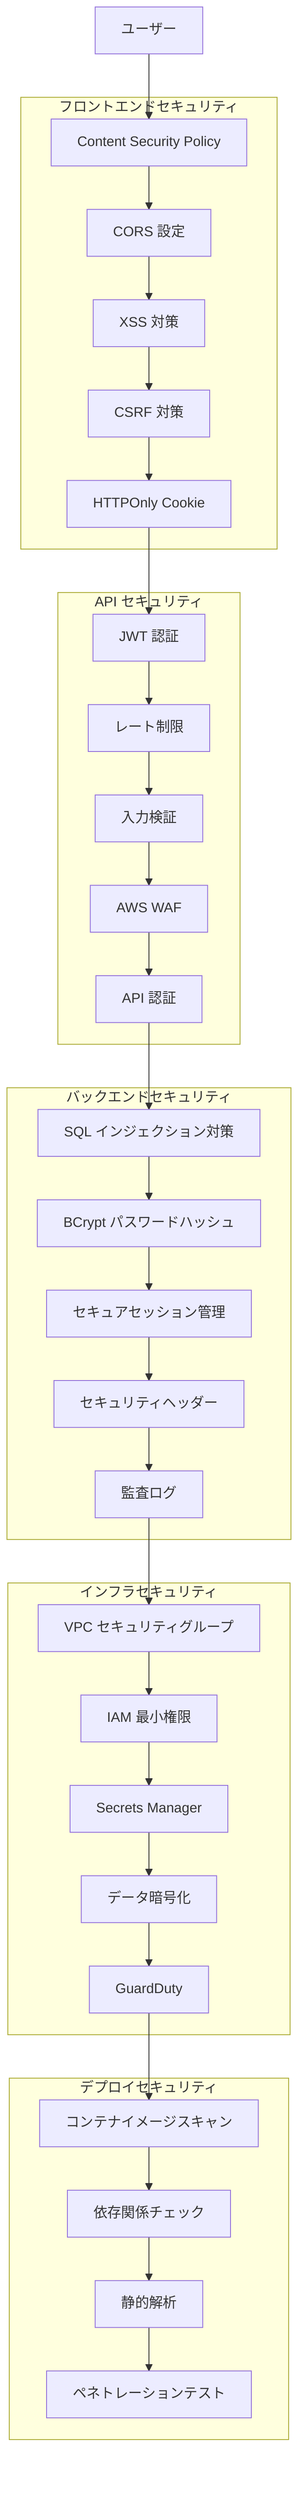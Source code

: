 flowchart TB
    subgraph "フロントエンドセキュリティ"
        CSP["Content Security Policy"]
        CORS["CORS 設定"]
        XSS["XSS 対策"]
        CSRF["CSRF 対策"]
        HTTPOnly["HTTPOnly Cookie"]
    end
    
    subgraph "API セキュリティ"
        JWT["JWT 認証"]
        RateLimit["レート制限"]
        InputValid["入力検証"]
        WAF["AWS WAF"]
        APIAuth["API 認証"]
    end
    
    subgraph "バックエンドセキュリティ"
        SQL["SQL インジェクション対策"]
        BCrypt["BCrypt パスワードハッシュ"]
        SecSession["セキュアセッション管理"]
        SecHeaders["セキュリティヘッダー"]
        Audit["監査ログ"]
    end
    
    subgraph "インフラセキュリティ"
        VPC["VPC セキュリティグループ"]
        IAM["IAM 最小権限"]
        SecretsM["Secrets Manager"]
        Encryption["データ暗号化"]
        Guard["GuardDuty"]
    end
    
    subgraph "デプロイセキュリティ"
        ImageScan["コンテナイメージスキャン"]
        DepCheck["依存関係チェック"]
        SAST["静的解析"]
        PenTest["ペネトレーションテスト"]
    end
    
    User["ユーザー"] --> CSP
    CSP --> CORS
    CORS --> XSS
    XSS --> CSRF
    CSRF --> HTTPOnly
    
    HTTPOnly --> JWT
    JWT --> RateLimit
    RateLimit --> InputValid
    InputValid --> WAF
    WAF --> APIAuth
    
    APIAuth --> SQL
    SQL --> BCrypt
    BCrypt --> SecSession
    SecSession --> SecHeaders
    SecHeaders --> Audit
    
    Audit --> VPC
    VPC --> IAM
    IAM --> SecretsM
    SecretsM --> Encryption
    Encryption --> Guard
    
    Guard --> ImageScan
    ImageScan --> DepCheck
    DepCheck --> SAST
    SAST --> PenTest